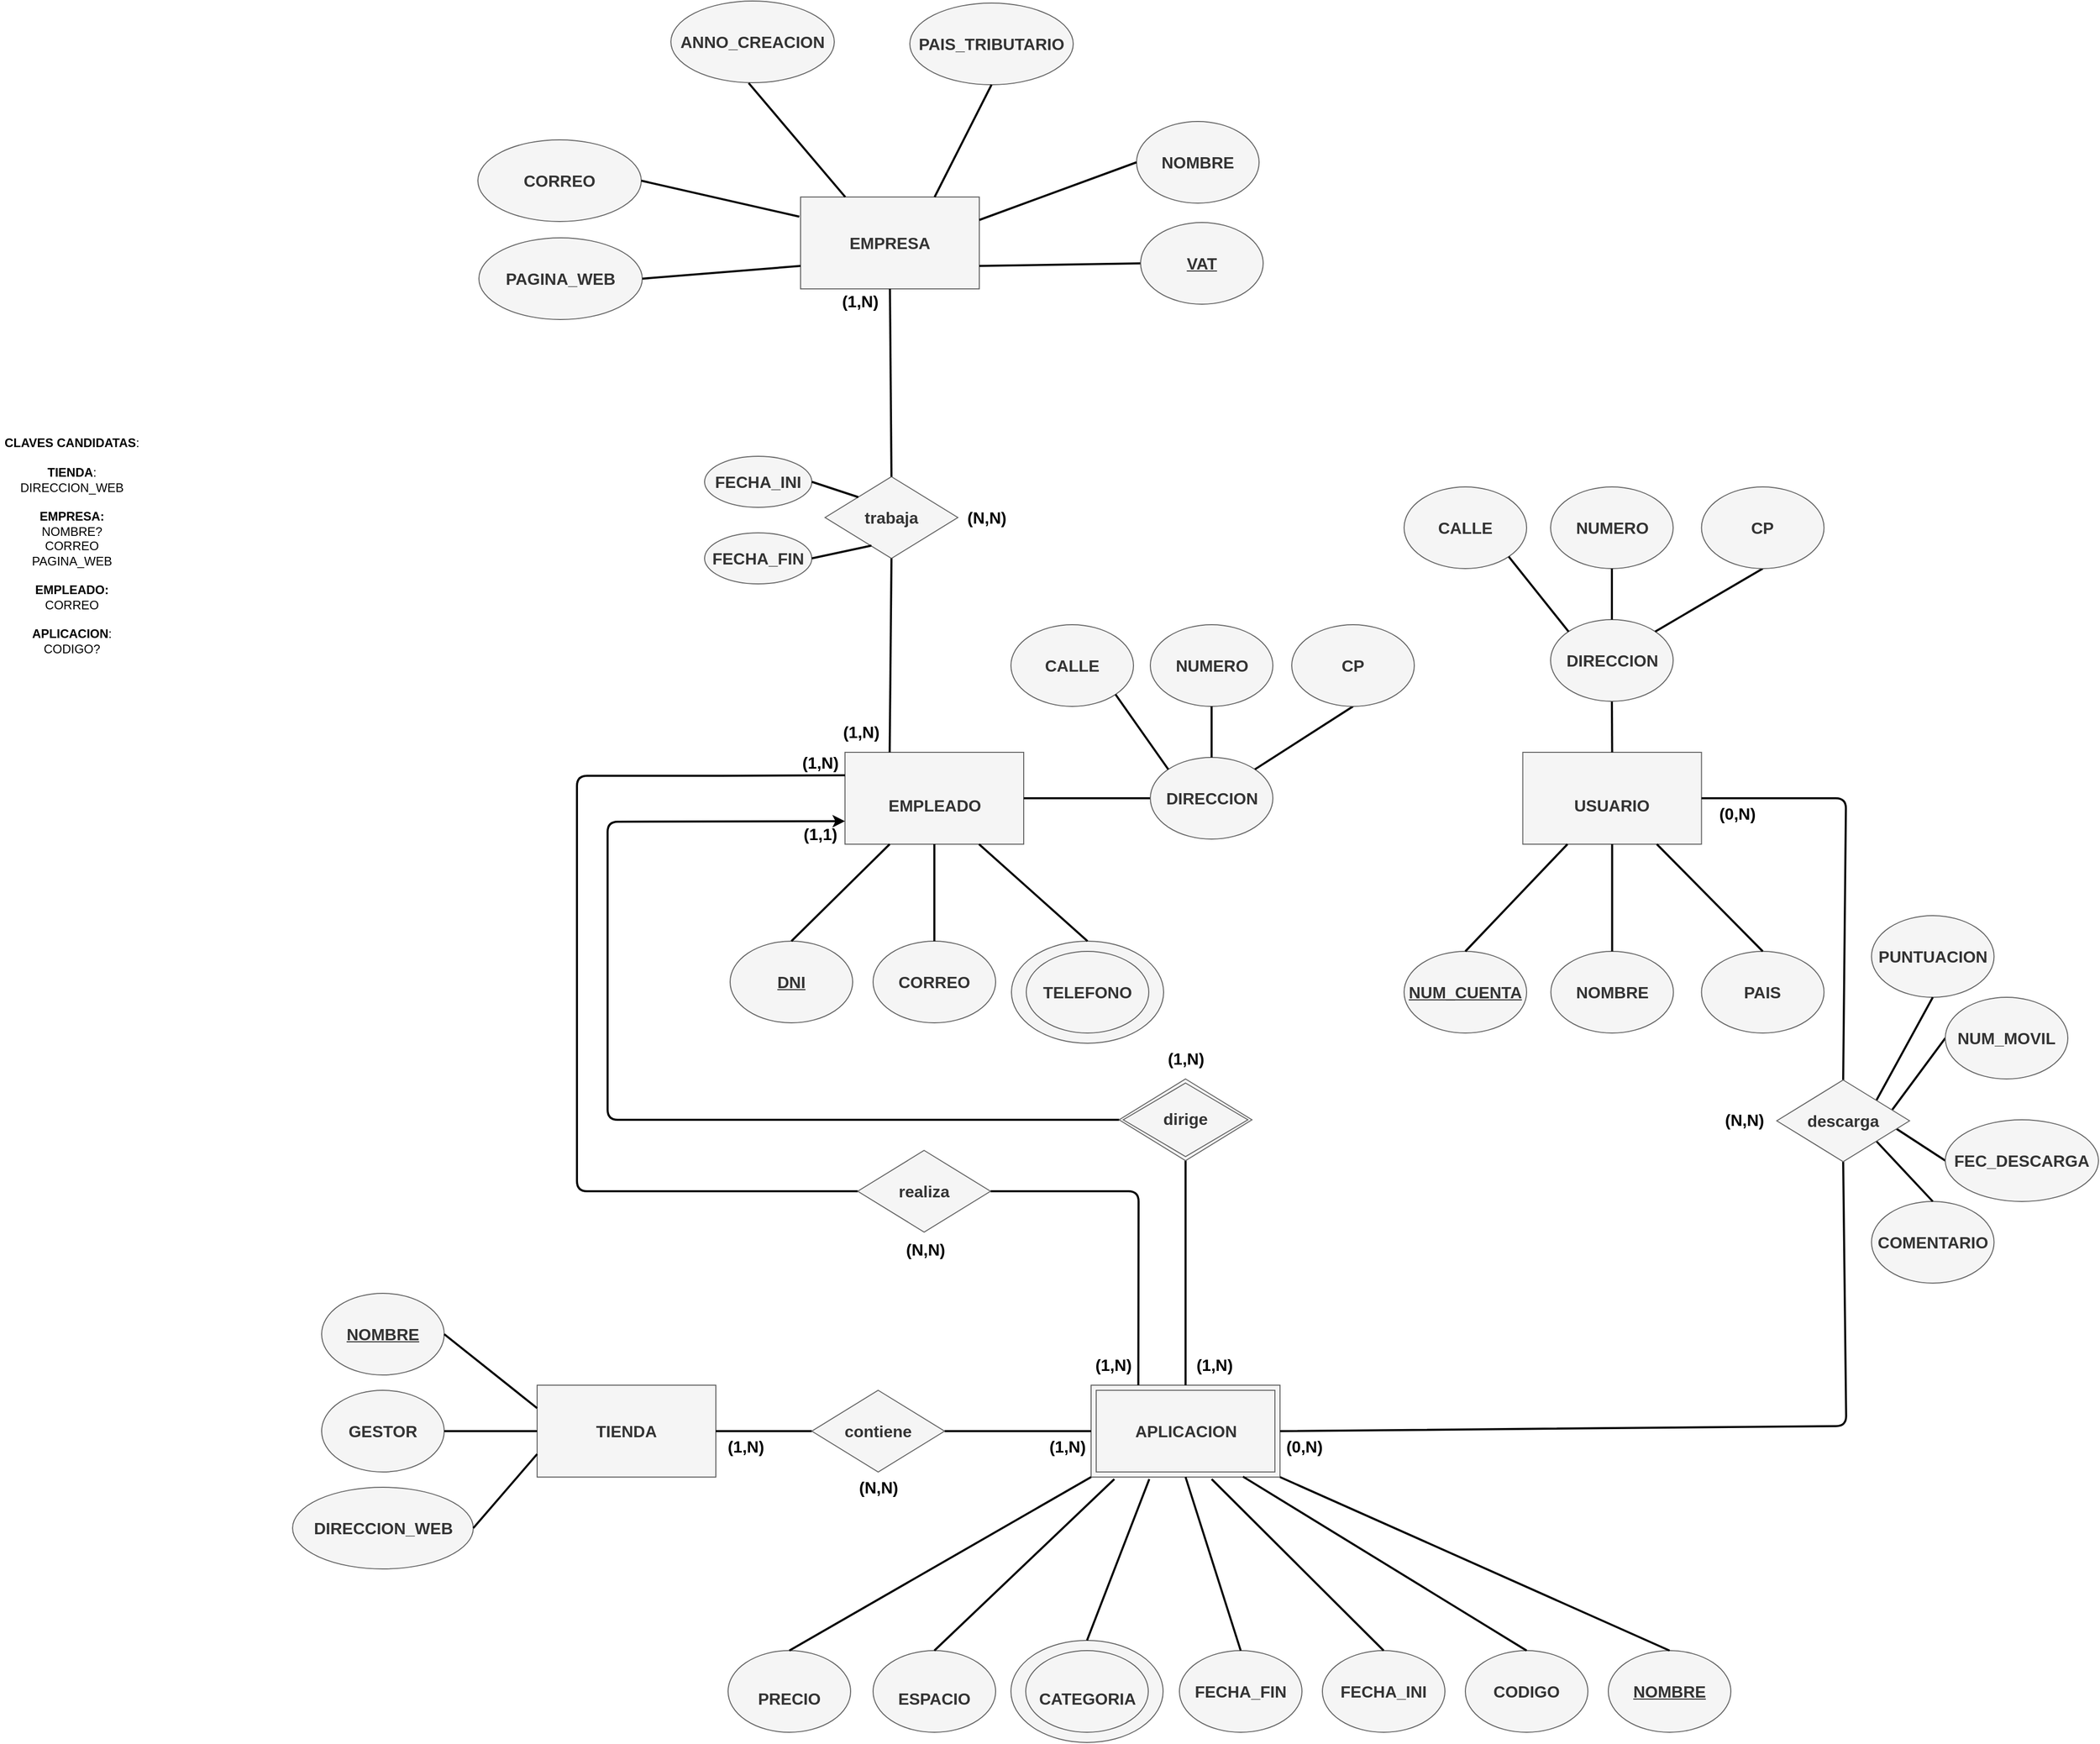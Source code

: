 <mxfile version="13.8.1" type="device"><diagram id="R2lEEEUBdFMjLlhIrx00" name="Page-1"><mxGraphModel dx="2172" dy="353" grid="0" gridSize="10" guides="0" tooltips="1" connect="1" arrows="1" fold="1" page="0" pageScale="1" pageWidth="850" pageHeight="1100" math="0" shadow="0" extFonts="Permanent Marker^https://fonts.googleapis.com/css?family=Permanent+Marker"><root><mxCell id="0"/><mxCell id="1" parent="0"/><mxCell id="q98V2oWcMQ2L0oPAiAOC-61" value="" style="ellipse;whiteSpace=wrap;html=1;fillColor=#f5f5f5;strokeColor=#666666;fontColor=#333333;fontStyle=0" parent="1" vertex="1"><mxGeometry x="425" y="2100" width="149" height="100" as="geometry"/></mxCell><mxCell id="q98V2oWcMQ2L0oPAiAOC-1" value="&lt;font style=&quot;font-size: 16px&quot;&gt;TIENDA&lt;/font&gt;" style="rounded=0;whiteSpace=wrap;html=1;fontStyle=1;fillColor=#f5f5f5;strokeColor=#666666;fontColor=#333333;" parent="1" vertex="1"><mxGeometry x="-39" y="1850" width="175" height="90" as="geometry"/></mxCell><mxCell id="q98V2oWcMQ2L0oPAiAOC-2" value="&lt;font style=&quot;font-size: 16px&quot;&gt;&lt;u&gt;&lt;b&gt;NOMBRE&lt;/b&gt;&lt;/u&gt;&lt;/font&gt;" style="ellipse;whiteSpace=wrap;html=1;fillColor=#f5f5f5;strokeColor=#666666;fontColor=#333333;" parent="1" vertex="1"><mxGeometry x="-250" y="1760" width="120" height="80" as="geometry"/></mxCell><mxCell id="q98V2oWcMQ2L0oPAiAOC-3" value="" style="endArrow=none;html=1;entryX=1;entryY=0.5;entryDx=0;entryDy=0;exitX=0;exitY=0.25;exitDx=0;exitDy=0;strokeWidth=2;" parent="1" source="q98V2oWcMQ2L0oPAiAOC-1" target="q98V2oWcMQ2L0oPAiAOC-2" edge="1"><mxGeometry width="50" height="50" relative="1" as="geometry"><mxPoint x="-103" y="1930" as="sourcePoint"/><mxPoint x="-53" y="1880" as="targetPoint"/></mxGeometry></mxCell><mxCell id="q98V2oWcMQ2L0oPAiAOC-4" value="&lt;font size=&quot;1&quot;&gt;&lt;b style=&quot;font-size: 16px&quot;&gt;DIRECCION_WEB&lt;/b&gt;&lt;/font&gt;" style="ellipse;whiteSpace=wrap;html=1;fillColor=#f5f5f5;strokeColor=#666666;fontColor=#333333;" parent="1" vertex="1"><mxGeometry x="-278.5" y="1950" width="177" height="80" as="geometry"/></mxCell><mxCell id="q98V2oWcMQ2L0oPAiAOC-5" value="" style="endArrow=none;html=1;entryX=1;entryY=0.5;entryDx=0;entryDy=0;exitX=0;exitY=0.75;exitDx=0;exitDy=0;strokeWidth=2;" parent="1" source="q98V2oWcMQ2L0oPAiAOC-1" target="q98V2oWcMQ2L0oPAiAOC-4" edge="1"><mxGeometry width="50" height="50" relative="1" as="geometry"><mxPoint x="32.5" y="1850" as="sourcePoint"/><mxPoint x="-70.574" y="1768.284" as="targetPoint"/></mxGeometry></mxCell><mxCell id="q98V2oWcMQ2L0oPAiAOC-7" value="&lt;font style=&quot;font-size: 16px&quot;&gt;EMPRESA&lt;/font&gt;" style="rounded=0;whiteSpace=wrap;html=1;fontStyle=1;fillColor=#f5f5f5;strokeColor=#666666;fontColor=#333333;" parent="1" vertex="1"><mxGeometry x="219" y="686" width="175" height="90" as="geometry"/></mxCell><mxCell id="q98V2oWcMQ2L0oPAiAOC-8" value="&lt;font style=&quot;font-size: 16px&quot;&gt;&lt;span&gt;&lt;b&gt;NOMBRE&lt;/b&gt;&lt;/span&gt;&lt;/font&gt;" style="ellipse;whiteSpace=wrap;html=1;fillColor=#f5f5f5;strokeColor=#666666;fontColor=#333333;fontStyle=0" parent="1" vertex="1"><mxGeometry x="548" y="612" width="120" height="80" as="geometry"/></mxCell><mxCell id="q98V2oWcMQ2L0oPAiAOC-10" value="" style="endArrow=none;html=1;entryX=0;entryY=0.5;entryDx=0;entryDy=0;exitX=1;exitY=0.25;exitDx=0;exitDy=0;strokeWidth=2;" parent="1" source="q98V2oWcMQ2L0oPAiAOC-7" target="q98V2oWcMQ2L0oPAiAOC-8" edge="1"><mxGeometry width="50" height="50" relative="1" as="geometry"><mxPoint x="106" y="663" as="sourcePoint"/><mxPoint x="12.926" y="581.284" as="targetPoint"/></mxGeometry></mxCell><mxCell id="q98V2oWcMQ2L0oPAiAOC-11" value="&lt;font style=&quot;font-size: 16px&quot;&gt;&lt;b&gt;PAIS_TRIBUTARIO&lt;/b&gt;&lt;/font&gt;" style="ellipse;whiteSpace=wrap;html=1;fillColor=#f5f5f5;strokeColor=#666666;fontColor=#333333;fontStyle=0" parent="1" vertex="1"><mxGeometry x="326" y="496" width="160" height="80" as="geometry"/></mxCell><mxCell id="q98V2oWcMQ2L0oPAiAOC-12" value="" style="endArrow=none;html=1;entryX=0.5;entryY=1;entryDx=0;entryDy=0;exitX=0.75;exitY=0;exitDx=0;exitDy=0;strokeWidth=2;" parent="1" source="q98V2oWcMQ2L0oPAiAOC-7" target="q98V2oWcMQ2L0oPAiAOC-11" edge="1"><mxGeometry width="50" height="50" relative="1" as="geometry"><mxPoint x="179.75" y="683" as="sourcePoint"/><mxPoint x="36" y="623" as="targetPoint"/></mxGeometry></mxCell><mxCell id="q98V2oWcMQ2L0oPAiAOC-13" value="&lt;font style=&quot;font-size: 16px&quot;&gt;&lt;b&gt;ANNO_CREACION&lt;/b&gt;&lt;/font&gt;" style="ellipse;whiteSpace=wrap;html=1;fillColor=#f5f5f5;strokeColor=#666666;fontColor=#333333;fontStyle=0" parent="1" vertex="1"><mxGeometry x="92" y="494" width="160" height="80" as="geometry"/></mxCell><mxCell id="q98V2oWcMQ2L0oPAiAOC-14" value="" style="endArrow=none;html=1;entryX=0.476;entryY=1.005;entryDx=0;entryDy=0;exitX=0.25;exitY=0;exitDx=0;exitDy=0;strokeWidth=2;entryPerimeter=0;" parent="1" source="q98V2oWcMQ2L0oPAiAOC-7" target="q98V2oWcMQ2L0oPAiAOC-13" edge="1"><mxGeometry width="50" height="50" relative="1" as="geometry"><mxPoint x="179.75" y="683" as="sourcePoint"/><mxPoint x="-84" y="793.0" as="targetPoint"/></mxGeometry></mxCell><mxCell id="q98V2oWcMQ2L0oPAiAOC-15" value="&lt;font style=&quot;font-size: 16px&quot;&gt;&lt;b&gt;CORREO&lt;/b&gt;&lt;/font&gt;" style="ellipse;whiteSpace=wrap;html=1;fillColor=#f5f5f5;strokeColor=#666666;fontColor=#333333;fontStyle=0" parent="1" vertex="1"><mxGeometry x="-97" y="630" width="160" height="80" as="geometry"/></mxCell><mxCell id="q98V2oWcMQ2L0oPAiAOC-16" value="" style="endArrow=none;html=1;entryX=1;entryY=0.5;entryDx=0;entryDy=0;strokeWidth=2;exitX=-0.007;exitY=0.214;exitDx=0;exitDy=0;exitPerimeter=0;" parent="1" source="q98V2oWcMQ2L0oPAiAOC-7" target="q98V2oWcMQ2L0oPAiAOC-15" edge="1"><mxGeometry width="50" height="50" relative="1" as="geometry"><mxPoint x="38.75" y="780" as="sourcePoint"/><mxPoint x="-105" y="840" as="targetPoint"/></mxGeometry></mxCell><mxCell id="q98V2oWcMQ2L0oPAiAOC-17" value="&lt;font style=&quot;font-size: 16px&quot;&gt;&lt;b&gt;PAGINA_WEB&lt;/b&gt;&lt;/font&gt;" style="ellipse;whiteSpace=wrap;html=1;fillColor=#f5f5f5;strokeColor=#666666;fontColor=#333333;fontStyle=0" parent="1" vertex="1"><mxGeometry x="-96" y="726" width="160" height="80" as="geometry"/></mxCell><mxCell id="q98V2oWcMQ2L0oPAiAOC-18" value="" style="endArrow=none;html=1;entryX=1;entryY=0.5;entryDx=0;entryDy=0;exitX=0;exitY=0.75;exitDx=0;exitDy=0;strokeWidth=2;" parent="1" source="q98V2oWcMQ2L0oPAiAOC-7" target="q98V2oWcMQ2L0oPAiAOC-17" edge="1"><mxGeometry width="50" height="50" relative="1" as="geometry"><mxPoint x="82.5" y="780" as="sourcePoint"/><mxPoint x="-85" y="930" as="targetPoint"/></mxGeometry></mxCell><mxCell id="q98V2oWcMQ2L0oPAiAOC-19" value="" style="endArrow=none;html=1;exitX=1;exitY=0.75;exitDx=0;exitDy=0;strokeWidth=2;entryX=0;entryY=0.5;entryDx=0;entryDy=0;" parent="1" source="q98V2oWcMQ2L0oPAiAOC-7" target="q98V2oWcMQ2L0oPAiAOC-20" edge="1"><mxGeometry width="50" height="50" relative="1" as="geometry"><mxPoint x="223.5" y="773" as="sourcePoint"/><mxPoint x="36" y="523" as="targetPoint"/></mxGeometry></mxCell><mxCell id="q98V2oWcMQ2L0oPAiAOC-20" value="&lt;font style=&quot;font-size: 16px&quot;&gt;&lt;span&gt;&lt;b&gt;VAT&lt;/b&gt;&lt;/span&gt;&lt;/font&gt;" style="ellipse;whiteSpace=wrap;html=1;fillColor=#f5f5f5;strokeColor=#666666;fontColor=#333333;fontStyle=4" parent="1" vertex="1"><mxGeometry x="552" y="711" width="120" height="80" as="geometry"/></mxCell><mxCell id="q98V2oWcMQ2L0oPAiAOC-21" value="&lt;div&gt;&lt;b&gt;CLAVES CANDIDATAS&lt;/b&gt;:&lt;/div&gt;&lt;div&gt;&lt;br&gt;&lt;/div&gt;&lt;div&gt;&lt;b&gt;TIENDA&lt;/b&gt;: &lt;br&gt;&lt;/div&gt;&lt;div&gt;DIRECCION_WEB&lt;/div&gt;&lt;div&gt;&lt;br&gt;&lt;/div&gt;&lt;div&gt;&lt;b&gt;EMPRESA: &lt;/b&gt;&lt;br&gt;&lt;/div&gt;&lt;div&gt;NOMBRE?&lt;br&gt;&lt;/div&gt;&lt;div&gt;CORREO&lt;br&gt;&lt;/div&gt;&lt;div&gt;PAGINA_WEB&lt;/div&gt;&lt;div&gt;&lt;b&gt;&lt;br&gt;&lt;/b&gt;&lt;/div&gt;&lt;div&gt;&lt;b&gt;EMPLEADO:&lt;/b&gt;&lt;/div&gt;&lt;div&gt;CORREO&lt;/div&gt;&lt;div&gt;&lt;br&gt;&lt;/div&gt;&lt;div&gt;&lt;b&gt;APLICACION&lt;/b&gt;:&lt;/div&gt;&lt;div&gt;CODIGO?&lt;br&gt;&lt;/div&gt;&lt;div&gt;&lt;br&gt;&lt;/div&gt;" style="text;html=1;align=center;verticalAlign=middle;resizable=0;points=[];autosize=1;" parent="1" vertex="1"><mxGeometry x="-565" y="920" width="140" height="230" as="geometry"/></mxCell><mxCell id="q98V2oWcMQ2L0oPAiAOC-55" value="&lt;font size=&quot;1&quot;&gt;&lt;b style=&quot;font-size: 16px&quot;&gt;APLICACION&lt;/b&gt;&lt;/font&gt;" style="shape=ext;margin=3;double=1;whiteSpace=wrap;html=1;align=center;fillColor=#f5f5f5;strokeColor=#666666;fontColor=#333333;" parent="1" vertex="1"><mxGeometry x="503.5" y="1850" width="185" height="90" as="geometry"/></mxCell><mxCell id="q98V2oWcMQ2L0oPAiAOC-56" value="&lt;font style=&quot;font-size: 16px&quot;&gt;&lt;span&gt;&lt;b&gt;CODIGO&lt;/b&gt;&lt;br&gt;&lt;/span&gt;&lt;/font&gt;" style="ellipse;whiteSpace=wrap;html=1;fillColor=#f5f5f5;strokeColor=#666666;fontColor=#333333;fontStyle=0" parent="1" vertex="1"><mxGeometry x="870" y="2110" width="120" height="80" as="geometry"/></mxCell><mxCell id="q98V2oWcMQ2L0oPAiAOC-57" value="&lt;font style=&quot;font-size: 16px&quot;&gt;&lt;span&gt;&lt;b&gt;NOMBRE&lt;/b&gt;&lt;br&gt;&lt;/span&gt;&lt;/font&gt;" style="ellipse;whiteSpace=wrap;html=1;fillColor=#f5f5f5;strokeColor=#666666;fontColor=#333333;fontStyle=4" parent="1" vertex="1"><mxGeometry x="1010" y="2110" width="120" height="80" as="geometry"/></mxCell><mxCell id="q98V2oWcMQ2L0oPAiAOC-58" value="&lt;font style=&quot;font-size: 16px&quot;&gt;&lt;span&gt;&lt;b&gt;FECHA_INI&lt;/b&gt;&lt;br&gt;&lt;/span&gt;&lt;/font&gt;" style="ellipse;whiteSpace=wrap;html=1;fillColor=#f5f5f5;strokeColor=#666666;fontColor=#333333;fontStyle=0" parent="1" vertex="1"><mxGeometry x="730" y="2110" width="120" height="80" as="geometry"/></mxCell><mxCell id="q98V2oWcMQ2L0oPAiAOC-59" value="&lt;b&gt;&lt;font style=&quot;font-size: 16px&quot;&gt;FECHA_FIN&lt;/font&gt;&lt;/b&gt;" style="ellipse;whiteSpace=wrap;html=1;fillColor=#f5f5f5;strokeColor=#666666;fontColor=#333333;fontStyle=0" parent="1" vertex="1"><mxGeometry x="590" y="2110" width="120" height="80" as="geometry"/></mxCell><mxCell id="q98V2oWcMQ2L0oPAiAOC-60" value="&lt;br&gt;&lt;b&gt;&lt;font style=&quot;font-size: 16px&quot;&gt;CATEGORIA&lt;/font&gt;&lt;/b&gt;" style="ellipse;whiteSpace=wrap;html=1;fillColor=#f5f5f5;strokeColor=#666666;fontColor=#333333;fontStyle=0;verticalAlign=middle;" parent="1" vertex="1"><mxGeometry x="439.5" y="2110" width="120" height="80" as="geometry"/></mxCell><mxCell id="q98V2oWcMQ2L0oPAiAOC-62" value="&lt;br&gt;&lt;b&gt;&lt;font style=&quot;font-size: 16px&quot;&gt;ESPACIO&lt;/font&gt;&lt;/b&gt;" style="ellipse;whiteSpace=wrap;html=1;fillColor=#f5f5f5;strokeColor=#666666;fontColor=#333333;fontStyle=0;verticalAlign=middle;" parent="1" vertex="1"><mxGeometry x="290" y="2110" width="120" height="80" as="geometry"/></mxCell><mxCell id="q98V2oWcMQ2L0oPAiAOC-63" value="&lt;br&gt;&lt;b&gt;&lt;font style=&quot;font-size: 16px&quot;&gt;PRECIO&lt;/font&gt;&lt;/b&gt;" style="ellipse;whiteSpace=wrap;html=1;fillColor=#f5f5f5;strokeColor=#666666;fontColor=#333333;fontStyle=0" parent="1" vertex="1"><mxGeometry x="148" y="2110" width="120" height="80" as="geometry"/></mxCell><mxCell id="q98V2oWcMQ2L0oPAiAOC-65" value="" style="endArrow=none;html=1;strokeWidth=2;entryX=0.5;entryY=0;entryDx=0;entryDy=0;exitX=1;exitY=1;exitDx=0;exitDy=0;" parent="1" source="q98V2oWcMQ2L0oPAiAOC-55" target="q98V2oWcMQ2L0oPAiAOC-57" edge="1"><mxGeometry width="50" height="50" relative="1" as="geometry"><mxPoint x="798.5" y="1870" as="sourcePoint"/><mxPoint x="848.5" y="1820" as="targetPoint"/></mxGeometry></mxCell><mxCell id="q98V2oWcMQ2L0oPAiAOC-66" value="" style="endArrow=none;html=1;strokeWidth=2;entryX=0.5;entryY=0;entryDx=0;entryDy=0;exitX=0.804;exitY=0.995;exitDx=0;exitDy=0;exitPerimeter=0;" parent="1" source="q98V2oWcMQ2L0oPAiAOC-55" target="q98V2oWcMQ2L0oPAiAOC-56" edge="1"><mxGeometry width="50" height="50" relative="1" as="geometry"><mxPoint x="596" y="1850" as="sourcePoint"/><mxPoint x="853.0" y="1620" as="targetPoint"/></mxGeometry></mxCell><mxCell id="q98V2oWcMQ2L0oPAiAOC-67" value="" style="endArrow=none;html=1;strokeWidth=2;entryX=0.5;entryY=0;entryDx=0;entryDy=0;exitX=0.638;exitY=1.022;exitDx=0;exitDy=0;exitPerimeter=0;" parent="1" source="q98V2oWcMQ2L0oPAiAOC-55" target="q98V2oWcMQ2L0oPAiAOC-58" edge="1"><mxGeometry width="50" height="50" relative="1" as="geometry"><mxPoint x="642.25" y="1850" as="sourcePoint"/><mxPoint x="853.0" y="1720" as="targetPoint"/></mxGeometry></mxCell><mxCell id="q98V2oWcMQ2L0oPAiAOC-68" value="" style="endArrow=none;html=1;strokeWidth=2;entryX=0.5;entryY=0;entryDx=0;entryDy=0;exitX=0.5;exitY=1;exitDx=0;exitDy=0;" parent="1" source="q98V2oWcMQ2L0oPAiAOC-55" target="q98V2oWcMQ2L0oPAiAOC-59" edge="1"><mxGeometry width="50" height="50" relative="1" as="geometry"><mxPoint x="571" y="1943" as="sourcePoint"/><mxPoint x="748" y="2110" as="targetPoint"/></mxGeometry></mxCell><mxCell id="q98V2oWcMQ2L0oPAiAOC-69" value="" style="endArrow=none;html=1;strokeWidth=2;entryX=0.5;entryY=0;entryDx=0;entryDy=0;exitX=0.308;exitY=1.022;exitDx=0;exitDy=0;exitPerimeter=0;" parent="1" source="q98V2oWcMQ2L0oPAiAOC-55" target="q98V2oWcMQ2L0oPAiAOC-61" edge="1"><mxGeometry width="50" height="50" relative="1" as="geometry"><mxPoint x="688.5" y="1895" as="sourcePoint"/><mxPoint x="853.0" y="1920" as="targetPoint"/></mxGeometry></mxCell><mxCell id="q98V2oWcMQ2L0oPAiAOC-70" value="" style="endArrow=none;html=1;strokeWidth=2;entryX=0.5;entryY=0;entryDx=0;entryDy=0;exitX=0.123;exitY=1.022;exitDx=0;exitDy=0;exitPerimeter=0;" parent="1" source="q98V2oWcMQ2L0oPAiAOC-55" target="q98V2oWcMQ2L0oPAiAOC-62" edge="1"><mxGeometry width="50" height="50" relative="1" as="geometry"><mxPoint x="688.5" y="1917.5" as="sourcePoint"/><mxPoint x="838.5" y="2020" as="targetPoint"/></mxGeometry></mxCell><mxCell id="q98V2oWcMQ2L0oPAiAOC-71" value="" style="endArrow=none;html=1;strokeWidth=2;entryX=0.5;entryY=0;entryDx=0;entryDy=0;exitX=0;exitY=1;exitDx=0;exitDy=0;" parent="1" source="q98V2oWcMQ2L0oPAiAOC-55" target="q98V2oWcMQ2L0oPAiAOC-63" edge="1"><mxGeometry width="50" height="50" relative="1" as="geometry"><mxPoint x="642.25" y="1940" as="sourcePoint"/><mxPoint x="853.0" y="2125" as="targetPoint"/></mxGeometry></mxCell><mxCell id="q98V2oWcMQ2L0oPAiAOC-72" value="" style="ellipse;whiteSpace=wrap;html=1;fillColor=#f5f5f5;strokeColor=#666666;fontColor=#333333;fontStyle=0" parent="1" vertex="1"><mxGeometry x="425.5" y="1415" width="149" height="100" as="geometry"/></mxCell><mxCell id="q98V2oWcMQ2L0oPAiAOC-88" value="&lt;br&gt;&lt;font style=&quot;font-size: 16px&quot;&gt;EMPLEADO&lt;/font&gt;" style="rounded=0;whiteSpace=wrap;html=1;fontStyle=1;fillColor=#f5f5f5;strokeColor=#666666;fontColor=#333333;" parent="1" vertex="1"><mxGeometry x="262.5" y="1230" width="175" height="90" as="geometry"/></mxCell><mxCell id="q98V2oWcMQ2L0oPAiAOC-89" value="&lt;br&gt;&lt;font style=&quot;font-size: 16px&quot;&gt;USUARIO&lt;/font&gt;" style="rounded=0;whiteSpace=wrap;html=1;fontStyle=1;fillColor=#f5f5f5;strokeColor=#666666;fontColor=#333333;" parent="1" vertex="1"><mxGeometry x="926.25" y="1230" width="175" height="90" as="geometry"/></mxCell><mxCell id="q98V2oWcMQ2L0oPAiAOC-91" value="&lt;font style=&quot;font-size: 16px&quot;&gt;&lt;span&gt;&lt;b&gt;DNI&lt;/b&gt;&lt;/span&gt;&lt;/font&gt;" style="ellipse;whiteSpace=wrap;html=1;fillColor=#f5f5f5;strokeColor=#666666;fontColor=#333333;fontStyle=4" parent="1" vertex="1"><mxGeometry x="150" y="1415" width="120" height="80" as="geometry"/></mxCell><mxCell id="q98V2oWcMQ2L0oPAiAOC-92" value="&lt;font style=&quot;font-size: 16px&quot;&gt;&lt;span&gt;&lt;b&gt;CORREO&lt;/b&gt;&lt;/span&gt;&lt;/font&gt;" style="ellipse;whiteSpace=wrap;html=1;fillColor=#f5f5f5;strokeColor=#666666;fontColor=#333333;fontStyle=0" parent="1" vertex="1"><mxGeometry x="290" y="1415" width="120" height="80" as="geometry"/></mxCell><mxCell id="q98V2oWcMQ2L0oPAiAOC-93" value="&lt;font style=&quot;font-size: 16px&quot;&gt;&lt;span&gt;&lt;b&gt;TELEFONO&lt;/b&gt;&lt;/span&gt;&lt;/font&gt;" style="ellipse;whiteSpace=wrap;html=1;fillColor=#f5f5f5;strokeColor=#666666;fontColor=#333333;fontStyle=0" parent="1" vertex="1"><mxGeometry x="440" y="1425" width="120" height="80" as="geometry"/></mxCell><mxCell id="q98V2oWcMQ2L0oPAiAOC-94" value="" style="endArrow=none;html=1;entryX=0.25;entryY=1;entryDx=0;entryDy=0;exitX=0.5;exitY=0;exitDx=0;exitDy=0;strokeWidth=2;" parent="1" source="q98V2oWcMQ2L0oPAiAOC-91" target="q98V2oWcMQ2L0oPAiAOC-88" edge="1"><mxGeometry width="50" height="50" relative="1" as="geometry"><mxPoint x="212.5" y="1365" as="sourcePoint"/><mxPoint x="182.25" y="1295" as="targetPoint"/></mxGeometry></mxCell><mxCell id="q98V2oWcMQ2L0oPAiAOC-95" value="" style="endArrow=none;html=1;entryX=0.5;entryY=1;entryDx=0;entryDy=0;exitX=0.5;exitY=0;exitDx=0;exitDy=0;strokeWidth=2;" parent="1" source="q98V2oWcMQ2L0oPAiAOC-92" target="q98V2oWcMQ2L0oPAiAOC-88" edge="1"><mxGeometry width="50" height="50" relative="1" as="geometry"><mxPoint x="185" y="1425" as="sourcePoint"/><mxPoint x="306.25" y="1320" as="targetPoint"/></mxGeometry></mxCell><mxCell id="q98V2oWcMQ2L0oPAiAOC-96" value="" style="endArrow=none;html=1;entryX=0.75;entryY=1;entryDx=0;entryDy=0;exitX=0.5;exitY=0;exitDx=0;exitDy=0;strokeWidth=2;" parent="1" source="q98V2oWcMQ2L0oPAiAOC-72" target="q98V2oWcMQ2L0oPAiAOC-88" edge="1"><mxGeometry width="50" height="50" relative="1" as="geometry"><mxPoint x="500.5" y="1415" as="sourcePoint"/><mxPoint x="350" y="1320" as="targetPoint"/></mxGeometry></mxCell><mxCell id="q98V2oWcMQ2L0oPAiAOC-97" value="&lt;font style=&quot;font-size: 16px&quot;&gt;&lt;span&gt;&lt;b&gt;NUM_CUENTA&lt;/b&gt;&lt;br&gt;&lt;/span&gt;&lt;/font&gt;" style="ellipse;whiteSpace=wrap;html=1;fillColor=#f5f5f5;strokeColor=#666666;fontColor=#333333;fontStyle=4" parent="1" vertex="1"><mxGeometry x="810" y="1425" width="120" height="80" as="geometry"/></mxCell><mxCell id="q98V2oWcMQ2L0oPAiAOC-98" value="&lt;font style=&quot;font-size: 16px&quot;&gt;&lt;span&gt;&lt;b&gt;NOMBRE&lt;/b&gt;&lt;br&gt;&lt;/span&gt;&lt;/font&gt;" style="ellipse;whiteSpace=wrap;html=1;fillColor=#f5f5f5;strokeColor=#666666;fontColor=#333333;fontStyle=0" parent="1" vertex="1"><mxGeometry x="953.75" y="1425" width="120" height="80" as="geometry"/></mxCell><mxCell id="q98V2oWcMQ2L0oPAiAOC-99" value="" style="endArrow=none;html=1;entryX=0.25;entryY=1;entryDx=0;entryDy=0;exitX=0.5;exitY=0;exitDx=0;exitDy=0;strokeWidth=2;" parent="1" source="q98V2oWcMQ2L0oPAiAOC-97" target="q98V2oWcMQ2L0oPAiAOC-89" edge="1"><mxGeometry width="50" height="50" relative="1" as="geometry"><mxPoint x="1005" y="1355" as="sourcePoint"/><mxPoint x="1098.75" y="1250" as="targetPoint"/></mxGeometry></mxCell><mxCell id="q98V2oWcMQ2L0oPAiAOC-100" value="" style="endArrow=none;html=1;entryX=0.5;entryY=1;entryDx=0;entryDy=0;exitX=0.5;exitY=0;exitDx=0;exitDy=0;strokeWidth=2;" parent="1" source="q98V2oWcMQ2L0oPAiAOC-98" target="q98V2oWcMQ2L0oPAiAOC-89" edge="1"><mxGeometry width="50" height="50" relative="1" as="geometry"><mxPoint x="1251.75" y="1415" as="sourcePoint"/><mxPoint x="1145" y="1320" as="targetPoint"/></mxGeometry></mxCell><mxCell id="q98V2oWcMQ2L0oPAiAOC-101" value="&lt;font style=&quot;font-size: 16px&quot;&gt;&lt;b&gt;trabaja&lt;/b&gt;&lt;/font&gt;" style="shape=rhombus;perimeter=rhombusPerimeter;whiteSpace=wrap;html=1;align=center;fillColor=#f5f5f5;strokeColor=#666666;fontColor=#333333;" parent="1" vertex="1"><mxGeometry x="243" y="960" width="130" height="80" as="geometry"/></mxCell><mxCell id="q98V2oWcMQ2L0oPAiAOC-102" value="" style="endArrow=none;html=1;strokeWidth=2;entryX=0.5;entryY=1;entryDx=0;entryDy=0;exitX=0.5;exitY=0;exitDx=0;exitDy=0;" parent="1" source="q98V2oWcMQ2L0oPAiAOC-101" target="q98V2oWcMQ2L0oPAiAOC-7" edge="1"><mxGeometry width="50" height="50" relative="1" as="geometry"><mxPoint x="245" y="1050" as="sourcePoint"/><mxPoint x="295" y="1000" as="targetPoint"/></mxGeometry></mxCell><mxCell id="q98V2oWcMQ2L0oPAiAOC-103" value="" style="endArrow=none;html=1;strokeWidth=2;exitX=0.25;exitY=0;exitDx=0;exitDy=0;entryX=0.5;entryY=1;entryDx=0;entryDy=0;" parent="1" source="q98V2oWcMQ2L0oPAiAOC-88" target="q98V2oWcMQ2L0oPAiAOC-101" edge="1"><mxGeometry width="50" height="50" relative="1" as="geometry"><mxPoint x="320" y="1210" as="sourcePoint"/><mxPoint x="315" y="1040" as="targetPoint"/></mxGeometry></mxCell><mxCell id="q98V2oWcMQ2L0oPAiAOC-105" value="(1,N)" style="text;html=1;align=center;verticalAlign=middle;resizable=0;points=[];autosize=1;fontStyle=1;fontSize=16;" parent="1" vertex="1"><mxGeometry x="252" y="778" width="50" height="20" as="geometry"/></mxCell><mxCell id="q98V2oWcMQ2L0oPAiAOC-106" value="(1,N)" style="text;html=1;align=center;verticalAlign=middle;resizable=0;points=[];autosize=1;fontStyle=1;fontSize=16;" parent="1" vertex="1"><mxGeometry x="252.5" y="1200" width="50" height="20" as="geometry"/></mxCell><mxCell id="q98V2oWcMQ2L0oPAiAOC-107" value="(N,N)" style="text;html=1;align=center;verticalAlign=middle;resizable=0;points=[];autosize=1;fontStyle=1;fontSize=16;" parent="1" vertex="1"><mxGeometry x="375.5" y="990" width="50" height="20" as="geometry"/></mxCell><mxCell id="q98V2oWcMQ2L0oPAiAOC-109" value="&lt;font style=&quot;font-size: 16px&quot;&gt;&lt;b&gt;FECHA_INI&lt;/b&gt;&lt;/font&gt;" style="ellipse;whiteSpace=wrap;html=1;fillColor=#f5f5f5;strokeColor=#666666;fontColor=#333333;fontStyle=0" parent="1" vertex="1"><mxGeometry x="125" y="940" width="105" height="50" as="geometry"/></mxCell><mxCell id="q98V2oWcMQ2L0oPAiAOC-110" value="" style="endArrow=none;html=1;entryX=1;entryY=0.5;entryDx=0;entryDy=0;exitX=0;exitY=0;exitDx=0;exitDy=0;strokeWidth=2;" parent="1" source="q98V2oWcMQ2L0oPAiAOC-101" target="q98V2oWcMQ2L0oPAiAOC-109" edge="1"><mxGeometry width="50" height="50" relative="1" as="geometry"><mxPoint x="560" y="990.0" as="sourcePoint"/><mxPoint x="352.819" y="1091.716" as="targetPoint"/></mxGeometry></mxCell><mxCell id="q98V2oWcMQ2L0oPAiAOC-111" value="&lt;font style=&quot;font-size: 16px&quot;&gt;&lt;b&gt;FECHA_FIN&lt;/b&gt;&lt;/font&gt;" style="ellipse;whiteSpace=wrap;html=1;fillColor=#f5f5f5;strokeColor=#666666;fontColor=#333333;fontStyle=0" parent="1" vertex="1"><mxGeometry x="125" y="1015" width="105" height="50" as="geometry"/></mxCell><mxCell id="q98V2oWcMQ2L0oPAiAOC-113" value="" style="endArrow=none;html=1;entryX=1;entryY=0.5;entryDx=0;entryDy=0;strokeWidth=2;exitX=0.349;exitY=0.844;exitDx=0;exitDy=0;exitPerimeter=0;" parent="1" source="q98V2oWcMQ2L0oPAiAOC-101" target="q98V2oWcMQ2L0oPAiAOC-111" edge="1"><mxGeometry width="50" height="50" relative="1" as="geometry"><mxPoint x="285" y="1030" as="sourcePoint"/><mxPoint x="230" y="1020" as="targetPoint"/></mxGeometry></mxCell><mxCell id="q98V2oWcMQ2L0oPAiAOC-116" value="" style="endArrow=none;html=1;strokeWidth=2;entryX=1;entryY=0.5;entryDx=0;entryDy=0;exitX=0;exitY=0.5;exitDx=0;exitDy=0;" parent="1" source="m-Gtwn1RgHLjNC8El64x-4" target="q98V2oWcMQ2L0oPAiAOC-1" edge="1"><mxGeometry width="50" height="50" relative="1" as="geometry"><mxPoint x="239" y="1893" as="sourcePoint"/><mxPoint x="-149.0" y="2120" as="targetPoint"/></mxGeometry></mxCell><mxCell id="q98V2oWcMQ2L0oPAiAOC-117" value="" style="endArrow=none;html=1;strokeWidth=2;entryX=1;entryY=0.5;entryDx=0;entryDy=0;exitX=0;exitY=0.5;exitDx=0;exitDy=0;" parent="1" source="q98V2oWcMQ2L0oPAiAOC-55" target="m-Gtwn1RgHLjNC8El64x-4" edge="1"><mxGeometry width="50" height="50" relative="1" as="geometry"><mxPoint x="100.25" y="1965" as="sourcePoint"/><mxPoint x="369" y="1893" as="targetPoint"/></mxGeometry></mxCell><mxCell id="q98V2oWcMQ2L0oPAiAOC-118" value="(1,N)" style="text;html=1;align=center;verticalAlign=middle;resizable=0;points=[];autosize=1;fontStyle=1;fontSize=16;" parent="1" vertex="1"><mxGeometry x="140" y="1900" width="50" height="20" as="geometry"/></mxCell><mxCell id="q98V2oWcMQ2L0oPAiAOC-119" value="(1,N)" style="text;html=1;align=center;verticalAlign=middle;resizable=0;points=[];autosize=1;fontStyle=1;fontSize=16;" parent="1" vertex="1"><mxGeometry x="455" y="1900" width="50" height="20" as="geometry"/></mxCell><mxCell id="q98V2oWcMQ2L0oPAiAOC-121" value="(N,N)" style="text;html=1;align=center;verticalAlign=middle;resizable=0;points=[];autosize=1;fontStyle=1;fontSize=16;" parent="1" vertex="1"><mxGeometry x="270" y="1940" width="50" height="20" as="geometry"/></mxCell><mxCell id="q98V2oWcMQ2L0oPAiAOC-124" value="" style="endArrow=none;html=1;strokeWidth=2;entryX=0;entryY=0.25;entryDx=0;entryDy=0;exitX=0;exitY=0.5;exitDx=0;exitDy=0;" parent="1" source="m-Gtwn1RgHLjNC8El64x-3" target="q98V2oWcMQ2L0oPAiAOC-88" edge="1"><mxGeometry width="50" height="50" relative="1" as="geometry"><mxPoint x="280" y="1660" as="sourcePoint"/><mxPoint x="139.25" y="1220" as="targetPoint"/><Array as="points"><mxPoint y="1660"/><mxPoint y="1520"/><mxPoint y="1253"/><mxPoint x="130" y="1253"/></Array></mxGeometry></mxCell><mxCell id="q98V2oWcMQ2L0oPAiAOC-125" value="" style="endArrow=none;html=1;strokeWidth=2;entryX=1;entryY=0.5;entryDx=0;entryDy=0;exitX=0.25;exitY=0;exitDx=0;exitDy=0;" parent="1" source="q98V2oWcMQ2L0oPAiAOC-55" target="m-Gtwn1RgHLjNC8El64x-3" edge="1"><mxGeometry width="50" height="50" relative="1" as="geometry"><mxPoint x="307.5" y="1660" as="sourcePoint"/><mxPoint x="410" y="1660" as="targetPoint"/><Array as="points"><mxPoint x="550" y="1660"/></Array></mxGeometry></mxCell><mxCell id="q98V2oWcMQ2L0oPAiAOC-126" value="(1,N)" style="text;html=1;align=center;verticalAlign=middle;resizable=0;points=[];autosize=1;fontStyle=1;fontSize=16;" parent="1" vertex="1"><mxGeometry x="212.5" y="1230" width="50" height="20" as="geometry"/></mxCell><mxCell id="q98V2oWcMQ2L0oPAiAOC-127" value="(1,N)" style="text;html=1;align=center;verticalAlign=middle;resizable=0;points=[];autosize=1;fontStyle=1;fontSize=16;" parent="1" vertex="1"><mxGeometry x="500" y="1820" width="50" height="20" as="geometry"/></mxCell><mxCell id="q98V2oWcMQ2L0oPAiAOC-128" value="" style="endArrow=classic;html=1;strokeWidth=2;fontSize=16;exitX=0;exitY=0.5;exitDx=0;exitDy=0;entryX=0;entryY=0.75;entryDx=0;entryDy=0;startArrow=none;startFill=0;endFill=1;" parent="1" source="q98V2oWcMQ2L0oPAiAOC-138" target="q98V2oWcMQ2L0oPAiAOC-88" edge="1"><mxGeometry width="50" height="50" relative="1" as="geometry"><mxPoint x="531" y="1590" as="sourcePoint"/><mxPoint x="290" y="1275" as="targetPoint"/><Array as="points"><mxPoint x="30" y="1590"/><mxPoint x="30" y="1298"/></Array></mxGeometry></mxCell><mxCell id="q98V2oWcMQ2L0oPAiAOC-133" value="" style="endArrow=none;html=1;strokeWidth=2;fontSize=16;entryX=0.5;entryY=1;entryDx=0;entryDy=0;" parent="1" target="q98V2oWcMQ2L0oPAiAOC-138" edge="1"><mxGeometry width="50" height="50" relative="1" as="geometry"><mxPoint x="596" y="1850" as="sourcePoint"/><mxPoint x="596" y="1630" as="targetPoint"/><Array as="points"><mxPoint x="596" y="1670"/></Array></mxGeometry></mxCell><mxCell id="q98V2oWcMQ2L0oPAiAOC-134" value="(1,N)" style="text;html=1;align=center;verticalAlign=middle;resizable=0;points=[];autosize=1;fontStyle=1;fontSize=16;" parent="1" vertex="1"><mxGeometry x="598.5" y="1820" width="50" height="20" as="geometry"/></mxCell><mxCell id="q98V2oWcMQ2L0oPAiAOC-135" value="(1,1)" style="text;html=1;align=center;verticalAlign=middle;resizable=0;points=[];autosize=1;fontStyle=1;fontSize=16;" parent="1" vertex="1"><mxGeometry x="212.5" y="1300" width="50" height="20" as="geometry"/></mxCell><mxCell id="q98V2oWcMQ2L0oPAiAOC-138" value="&lt;br&gt;&lt;font style=&quot;font-size: 16px&quot;&gt;&lt;b&gt;dirige&lt;/b&gt;&lt;/font&gt;" style="shape=rhombus;double=1;perimeter=rhombusPerimeter;whiteSpace=wrap;html=1;align=center;fontSize=16;fillColor=#f5f5f5;strokeColor=#666666;fontColor=#333333;verticalAlign=top;" parent="1" vertex="1"><mxGeometry x="531" y="1550" width="130" height="80" as="geometry"/></mxCell><mxCell id="q98V2oWcMQ2L0oPAiAOC-139" value="(N,N)" style="text;html=1;align=center;verticalAlign=middle;resizable=0;points=[];autosize=1;fontStyle=1;fontSize=16;" parent="1" vertex="1"><mxGeometry x="316" y="1707" width="50" height="20" as="geometry"/></mxCell><mxCell id="q98V2oWcMQ2L0oPAiAOC-140" value="(1,N)" style="text;html=1;align=center;verticalAlign=middle;resizable=0;points=[];autosize=1;fontStyle=1;fontSize=16;" parent="1" vertex="1"><mxGeometry x="571" y="1520" width="50" height="20" as="geometry"/></mxCell><mxCell id="q98V2oWcMQ2L0oPAiAOC-141" value="" style="endArrow=none;html=1;strokeWidth=2;fontSize=16;entryX=1;entryY=0.5;entryDx=0;entryDy=0;exitX=0.5;exitY=0;exitDx=0;exitDy=0;" parent="1" source="m-Gtwn1RgHLjNC8El64x-7" target="q98V2oWcMQ2L0oPAiAOC-89" edge="1"><mxGeometry width="50" height="50" relative="1" as="geometry"><mxPoint x="1243" y="1550" as="sourcePoint"/><mxPoint x="753.75" y="1630" as="targetPoint"/><Array as="points"><mxPoint x="1242.75" y="1275"/></Array></mxGeometry></mxCell><mxCell id="q98V2oWcMQ2L0oPAiAOC-143" value="" style="endArrow=none;html=1;strokeWidth=2;fontSize=16;entryX=0.5;entryY=1;entryDx=0;entryDy=0;exitX=1;exitY=0.5;exitDx=0;exitDy=0;" parent="1" source="q98V2oWcMQ2L0oPAiAOC-55" target="m-Gtwn1RgHLjNC8El64x-7" edge="1"><mxGeometry width="50" height="50" relative="1" as="geometry"><mxPoint x="846.25" y="1895" as="sourcePoint"/><mxPoint x="1242.75" y="1630" as="targetPoint"/><Array as="points"><mxPoint x="1243" y="1890"/></Array></mxGeometry></mxCell><mxCell id="q98V2oWcMQ2L0oPAiAOC-144" value="(0,N)" style="text;html=1;align=center;verticalAlign=middle;resizable=0;points=[];autosize=1;fontStyle=1;fontSize=16;" parent="1" vertex="1"><mxGeometry x="687.25" y="1900" width="50" height="20" as="geometry"/></mxCell><mxCell id="q98V2oWcMQ2L0oPAiAOC-145" value="(0,N)" style="text;html=1;align=center;verticalAlign=middle;resizable=0;points=[];autosize=1;fontStyle=1;fontSize=16;" parent="1" vertex="1"><mxGeometry x="1111.25" y="1280" width="50" height="20" as="geometry"/></mxCell><mxCell id="q98V2oWcMQ2L0oPAiAOC-146" value="&lt;font style=&quot;font-size: 16px&quot;&gt;&lt;span&gt;&lt;b&gt;PUNTUACION&lt;/b&gt;&lt;/span&gt;&lt;/font&gt;" style="ellipse;whiteSpace=wrap;html=1;fillColor=#f5f5f5;strokeColor=#666666;fontColor=#333333;fontStyle=0" parent="1" vertex="1"><mxGeometry x="1267.75" y="1390" width="120" height="80" as="geometry"/></mxCell><mxCell id="q98V2oWcMQ2L0oPAiAOC-147" value="" style="endArrow=none;html=1;strokeWidth=2;fontSize=16;entryX=0.5;entryY=1;entryDx=0;entryDy=0;exitX=1;exitY=0;exitDx=0;exitDy=0;" parent="1" source="m-Gtwn1RgHLjNC8El64x-7" target="q98V2oWcMQ2L0oPAiAOC-146" edge="1"><mxGeometry width="50" height="50" relative="1" as="geometry"><mxPoint x="1275.25" y="1570" as="sourcePoint"/><mxPoint x="753.75" y="1630" as="targetPoint"/><Array as="points"/></mxGeometry></mxCell><mxCell id="q98V2oWcMQ2L0oPAiAOC-148" value="&lt;font style=&quot;font-size: 16px&quot;&gt;&lt;span&gt;&lt;b&gt;COMENTARIO&lt;/b&gt;&lt;br&gt;&lt;/span&gt;&lt;/font&gt;" style="ellipse;whiteSpace=wrap;html=1;fillColor=#f5f5f5;strokeColor=#666666;fontColor=#333333;fontStyle=0" parent="1" vertex="1"><mxGeometry x="1267.75" y="1670" width="120" height="80" as="geometry"/></mxCell><mxCell id="q98V2oWcMQ2L0oPAiAOC-149" value="" style="endArrow=none;html=1;strokeWidth=2;fontSize=16;entryX=0.5;entryY=0;entryDx=0;entryDy=0;exitX=1;exitY=1;exitDx=0;exitDy=0;" parent="1" source="m-Gtwn1RgHLjNC8El64x-7" target="q98V2oWcMQ2L0oPAiAOC-148" edge="1"><mxGeometry width="50" height="50" relative="1" as="geometry"><mxPoint x="1275.25" y="1610" as="sourcePoint"/><mxPoint x="1357.75" y="1520" as="targetPoint"/><Array as="points"/></mxGeometry></mxCell><mxCell id="q98V2oWcMQ2L0oPAiAOC-150" value="" style="endArrow=none;html=1;strokeWidth=2;fontSize=16;exitX=0.87;exitY=0.364;exitDx=0;exitDy=0;entryX=0;entryY=0.5;entryDx=0;entryDy=0;exitPerimeter=0;" parent="1" source="m-Gtwn1RgHLjNC8El64x-7" target="q98V2oWcMQ2L0oPAiAOC-151" edge="1"><mxGeometry width="50" height="50" relative="1" as="geometry"><mxPoint x="1294.88" y="1581.44" as="sourcePoint"/><mxPoint x="1407.75" y="1590" as="targetPoint"/><Array as="points"/></mxGeometry></mxCell><mxCell id="q98V2oWcMQ2L0oPAiAOC-151" value="&lt;font style=&quot;font-size: 16px&quot;&gt;&lt;span&gt;&lt;b&gt;NUM_MOVIL&lt;/b&gt;&lt;/span&gt;&lt;/font&gt;" style="ellipse;whiteSpace=wrap;html=1;fillColor=#f5f5f5;strokeColor=#666666;fontColor=#333333;fontStyle=0" parent="1" vertex="1"><mxGeometry x="1340" y="1470" width="120" height="80" as="geometry"/></mxCell><mxCell id="q98V2oWcMQ2L0oPAiAOC-153" value="(N,N)" style="text;html=1;align=center;verticalAlign=middle;resizable=0;points=[];autosize=1;fontStyle=1;fontSize=16;" parent="1" vertex="1"><mxGeometry x="1117.75" y="1580" width="50" height="20" as="geometry"/></mxCell><mxCell id="q98V2oWcMQ2L0oPAiAOC-154" value="" style="endArrow=none;html=1;strokeWidth=2;fontSize=16;exitX=0.899;exitY=0.595;exitDx=0;exitDy=0;exitPerimeter=0;entryX=0;entryY=0.5;entryDx=0;entryDy=0;" parent="1" source="m-Gtwn1RgHLjNC8El64x-7" target="q98V2oWcMQ2L0oPAiAOC-155" edge="1"><mxGeometry width="50" height="50" relative="1" as="geometry"><mxPoint x="1290.59" y="1604.32" as="sourcePoint"/><mxPoint x="1367.75" y="1650" as="targetPoint"/><Array as="points"/></mxGeometry></mxCell><mxCell id="q98V2oWcMQ2L0oPAiAOC-155" value="&lt;font style=&quot;font-size: 16px&quot;&gt;&lt;span&gt;&lt;b&gt;FEC_DESCARGA&lt;/b&gt;&lt;/span&gt;&lt;/font&gt;" style="ellipse;whiteSpace=wrap;html=1;fillColor=#f5f5f5;strokeColor=#666666;fontColor=#333333;fontStyle=0" parent="1" vertex="1"><mxGeometry x="1340" y="1590" width="150" height="80" as="geometry"/></mxCell><mxCell id="v_g7rD0ObeGoS7ufQcge-15" value="" style="endArrow=none;html=1;strokeWidth=2;entryX=0;entryY=0.5;entryDx=0;entryDy=0;exitX=1;exitY=0.5;exitDx=0;exitDy=0;" parent="1" source="q98V2oWcMQ2L0oPAiAOC-88" target="v_g7rD0ObeGoS7ufQcge-21" edge="1"><mxGeometry width="50" height="50" relative="1" as="geometry"><mxPoint x="456.5" y="1280" as="sourcePoint"/><mxPoint x="621.5" y="1253.92" as="targetPoint"/></mxGeometry></mxCell><mxCell id="v_g7rD0ObeGoS7ufQcge-18" value="&lt;font style=&quot;font-size: 16px&quot;&gt;&lt;span&gt;&lt;b&gt;CALLE&lt;/b&gt;&lt;br&gt;&lt;/span&gt;&lt;/font&gt;" style="ellipse;whiteSpace=wrap;html=1;fillColor=#f5f5f5;strokeColor=#666666;fontColor=#333333;fontStyle=0" parent="1" vertex="1"><mxGeometry x="425" y="1105" width="120" height="80" as="geometry"/></mxCell><mxCell id="v_g7rD0ObeGoS7ufQcge-19" value="&lt;font style=&quot;font-size: 16px&quot;&gt;&lt;span&gt;&lt;b&gt;NUMERO&lt;/b&gt;&lt;br&gt;&lt;/span&gt;&lt;/font&gt;" style="ellipse;whiteSpace=wrap;html=1;fillColor=#f5f5f5;strokeColor=#666666;fontColor=#333333;fontStyle=0" parent="1" vertex="1"><mxGeometry x="561.5" y="1105" width="120" height="80" as="geometry"/></mxCell><mxCell id="v_g7rD0ObeGoS7ufQcge-21" value="&lt;font style=&quot;font-size: 16px&quot;&gt;&lt;span&gt;&lt;b&gt;DIRECCION&lt;/b&gt;&lt;br&gt;&lt;/span&gt;&lt;/font&gt;" style="ellipse;whiteSpace=wrap;html=1;fillColor=#f5f5f5;strokeColor=#666666;fontColor=#333333;fontStyle=0" parent="1" vertex="1"><mxGeometry x="561.5" y="1235" width="120" height="80" as="geometry"/></mxCell><mxCell id="v_g7rD0ObeGoS7ufQcge-22" value="" style="endArrow=none;html=1;strokeWidth=2;entryX=1;entryY=1;entryDx=0;entryDy=0;exitX=0;exitY=0;exitDx=0;exitDy=0;" parent="1" source="v_g7rD0ObeGoS7ufQcge-21" target="v_g7rD0ObeGoS7ufQcge-18" edge="1"><mxGeometry width="50" height="50" relative="1" as="geometry"><mxPoint x="590.075" y="1366.08" as="sourcePoint"/><mxPoint x="612.5" y="1315" as="targetPoint"/></mxGeometry></mxCell><mxCell id="v_g7rD0ObeGoS7ufQcge-23" value="" style="endArrow=none;html=1;strokeWidth=2;entryX=0.5;entryY=1;entryDx=0;entryDy=0;exitX=0.5;exitY=0;exitDx=0;exitDy=0;" parent="1" source="v_g7rD0ObeGoS7ufQcge-21" target="v_g7rD0ObeGoS7ufQcge-19" edge="1"><mxGeometry width="50" height="50" relative="1" as="geometry"><mxPoint x="570.074" y="1246.716" as="sourcePoint"/><mxPoint x="512" y="1185" as="targetPoint"/></mxGeometry></mxCell><mxCell id="v_g7rD0ObeGoS7ufQcge-24" value="" style="endArrow=none;html=1;strokeWidth=2;entryX=0.5;entryY=1;entryDx=0;entryDy=0;exitX=1;exitY=0;exitDx=0;exitDy=0;" parent="1" source="v_g7rD0ObeGoS7ufQcge-21" target="v_g7rD0ObeGoS7ufQcge-28" edge="1"><mxGeometry width="50" height="50" relative="1" as="geometry"><mxPoint x="612.5" y="1235" as="sourcePoint"/><mxPoint x="731.5" y="1205" as="targetPoint"/></mxGeometry></mxCell><mxCell id="v_g7rD0ObeGoS7ufQcge-28" value="&lt;font style=&quot;font-size: 16px&quot;&gt;&lt;span&gt;&lt;b&gt;CP&lt;/b&gt;&lt;br&gt;&lt;/span&gt;&lt;/font&gt;" style="ellipse;whiteSpace=wrap;html=1;fillColor=#f5f5f5;strokeColor=#666666;fontColor=#333333;fontStyle=0" parent="1" vertex="1"><mxGeometry x="700.0" y="1105" width="120" height="80" as="geometry"/></mxCell><mxCell id="v_g7rD0ObeGoS7ufQcge-33" value="&lt;font size=&quot;1&quot;&gt;&lt;b style=&quot;font-size: 16px&quot;&gt;GESTOR&lt;/b&gt;&lt;/font&gt;" style="ellipse;whiteSpace=wrap;html=1;fillColor=#f5f5f5;strokeColor=#666666;fontColor=#333333;" parent="1" vertex="1"><mxGeometry x="-250" y="1855" width="120" height="80" as="geometry"/></mxCell><mxCell id="v_g7rD0ObeGoS7ufQcge-35" value="" style="endArrow=none;html=1;entryX=1;entryY=0.5;entryDx=0;entryDy=0;exitX=0;exitY=0.5;exitDx=0;exitDy=0;strokeWidth=2;" parent="1" source="q98V2oWcMQ2L0oPAiAOC-1" target="v_g7rD0ObeGoS7ufQcge-33" edge="1"><mxGeometry width="50" height="50" relative="1" as="geometry"><mxPoint x="-39" y="1872.5" as="sourcePoint"/><mxPoint x="-120" y="1800" as="targetPoint"/></mxGeometry></mxCell><mxCell id="v_g7rD0ObeGoS7ufQcge-50" value="&lt;font style=&quot;font-size: 16px&quot;&gt;&lt;span&gt;&lt;b&gt;PAIS&lt;/b&gt;&lt;br&gt;&lt;/span&gt;&lt;/font&gt;" style="ellipse;whiteSpace=wrap;html=1;fillColor=#f5f5f5;strokeColor=#666666;fontColor=#333333;fontStyle=0" parent="1" vertex="1"><mxGeometry x="1101.25" y="1425" width="120" height="80" as="geometry"/></mxCell><mxCell id="v_g7rD0ObeGoS7ufQcge-51" value="" style="endArrow=none;html=1;strokeWidth=2;entryX=0.5;entryY=0;entryDx=0;entryDy=0;exitX=0.75;exitY=1;exitDx=0;exitDy=0;" parent="1" source="q98V2oWcMQ2L0oPAiAOC-89" target="v_g7rD0ObeGoS7ufQcge-50" edge="1"><mxGeometry width="50" height="50" relative="1" as="geometry"><mxPoint x="1197.75" y="1360" as="sourcePoint"/><mxPoint x="1322.897" y="1286.569" as="targetPoint"/></mxGeometry></mxCell><mxCell id="v_g7rD0ObeGoS7ufQcge-52" value="" style="endArrow=none;html=1;strokeWidth=2;entryX=0.5;entryY=1;entryDx=0;entryDy=0;exitX=0.5;exitY=0;exitDx=0;exitDy=0;" parent="1" source="q98V2oWcMQ2L0oPAiAOC-89" target="v_g7rD0ObeGoS7ufQcge-55" edge="1"><mxGeometry width="50" height="50" relative="1" as="geometry"><mxPoint x="827.5" y="1100" as="sourcePoint"/><mxPoint x="1011.5" y="1078.92" as="targetPoint"/></mxGeometry></mxCell><mxCell id="v_g7rD0ObeGoS7ufQcge-53" value="&lt;font style=&quot;font-size: 16px&quot;&gt;&lt;span&gt;&lt;b&gt;CALLE&lt;/b&gt;&lt;br&gt;&lt;/span&gt;&lt;/font&gt;" style="ellipse;whiteSpace=wrap;html=1;fillColor=#f5f5f5;strokeColor=#666666;fontColor=#333333;fontStyle=0" parent="1" vertex="1"><mxGeometry x="810" y="970" width="120" height="80" as="geometry"/></mxCell><mxCell id="v_g7rD0ObeGoS7ufQcge-54" value="&lt;font style=&quot;font-size: 16px&quot;&gt;&lt;span&gt;&lt;b&gt;NUMERO&lt;/b&gt;&lt;br&gt;&lt;/span&gt;&lt;/font&gt;" style="ellipse;whiteSpace=wrap;html=1;fillColor=#f5f5f5;strokeColor=#666666;fontColor=#333333;fontStyle=0" parent="1" vertex="1"><mxGeometry x="953.5" y="970" width="120" height="80" as="geometry"/></mxCell><mxCell id="v_g7rD0ObeGoS7ufQcge-55" value="&lt;font style=&quot;font-size: 16px&quot;&gt;&lt;span&gt;&lt;b&gt;DIRECCION&lt;/b&gt;&lt;br&gt;&lt;/span&gt;&lt;/font&gt;" style="ellipse;whiteSpace=wrap;html=1;fillColor=#f5f5f5;strokeColor=#666666;fontColor=#333333;fontStyle=0" parent="1" vertex="1"><mxGeometry x="953.5" y="1100" width="120" height="80" as="geometry"/></mxCell><mxCell id="v_g7rD0ObeGoS7ufQcge-56" value="" style="endArrow=none;html=1;strokeWidth=2;entryX=1;entryY=1;entryDx=0;entryDy=0;exitX=0;exitY=0;exitDx=0;exitDy=0;" parent="1" source="v_g7rD0ObeGoS7ufQcge-55" target="v_g7rD0ObeGoS7ufQcge-53" edge="1"><mxGeometry width="50" height="50" relative="1" as="geometry"><mxPoint x="982.075" y="1231.08" as="sourcePoint"/><mxPoint x="1004.5" y="1180" as="targetPoint"/></mxGeometry></mxCell><mxCell id="v_g7rD0ObeGoS7ufQcge-57" value="" style="endArrow=none;html=1;strokeWidth=2;entryX=0.5;entryY=1;entryDx=0;entryDy=0;exitX=0.5;exitY=0;exitDx=0;exitDy=0;" parent="1" source="v_g7rD0ObeGoS7ufQcge-55" target="v_g7rD0ObeGoS7ufQcge-54" edge="1"><mxGeometry width="50" height="50" relative="1" as="geometry"><mxPoint x="962.074" y="1111.716" as="sourcePoint"/><mxPoint x="904" y="1050" as="targetPoint"/></mxGeometry></mxCell><mxCell id="v_g7rD0ObeGoS7ufQcge-58" value="" style="endArrow=none;html=1;strokeWidth=2;entryX=0.5;entryY=1;entryDx=0;entryDy=0;exitX=1;exitY=0;exitDx=0;exitDy=0;" parent="1" source="v_g7rD0ObeGoS7ufQcge-55" target="v_g7rD0ObeGoS7ufQcge-59" edge="1"><mxGeometry width="50" height="50" relative="1" as="geometry"><mxPoint x="1004.5" y="1100" as="sourcePoint"/><mxPoint x="1123.5" y="1070" as="targetPoint"/></mxGeometry></mxCell><mxCell id="v_g7rD0ObeGoS7ufQcge-59" value="&lt;font style=&quot;font-size: 16px&quot;&gt;&lt;span&gt;&lt;b&gt;CP&lt;/b&gt;&lt;br&gt;&lt;/span&gt;&lt;/font&gt;" style="ellipse;whiteSpace=wrap;html=1;fillColor=#f5f5f5;strokeColor=#666666;fontColor=#333333;fontStyle=0" parent="1" vertex="1"><mxGeometry x="1101.25" y="970" width="120" height="80" as="geometry"/></mxCell><mxCell id="m-Gtwn1RgHLjNC8El64x-3" value="&lt;font style=&quot;font-size: 16px&quot;&gt;&lt;b&gt;realiza&lt;/b&gt;&lt;/font&gt;" style="shape=rhombus;perimeter=rhombusPerimeter;whiteSpace=wrap;html=1;align=center;fillColor=#f5f5f5;strokeColor=#666666;fontColor=#333333;" vertex="1" parent="1"><mxGeometry x="275" y="1620" width="130" height="80" as="geometry"/></mxCell><mxCell id="m-Gtwn1RgHLjNC8El64x-4" value="&lt;font style=&quot;font-size: 16px&quot;&gt;&lt;b&gt;contiene&lt;/b&gt;&lt;/font&gt;" style="shape=rhombus;perimeter=rhombusPerimeter;whiteSpace=wrap;html=1;align=center;fillColor=#f5f5f5;strokeColor=#666666;fontColor=#333333;" vertex="1" parent="1"><mxGeometry x="230" y="1855" width="130" height="80" as="geometry"/></mxCell><mxCell id="m-Gtwn1RgHLjNC8El64x-7" value="&lt;font style=&quot;font-size: 16px&quot;&gt;&lt;b&gt;descarga&lt;/b&gt;&lt;/font&gt;" style="shape=rhombus;perimeter=rhombusPerimeter;whiteSpace=wrap;html=1;align=center;fillColor=#f5f5f5;strokeColor=#666666;fontColor=#333333;" vertex="1" parent="1"><mxGeometry x="1175" y="1551" width="130" height="80" as="geometry"/></mxCell></root></mxGraphModel></diagram></mxfile>